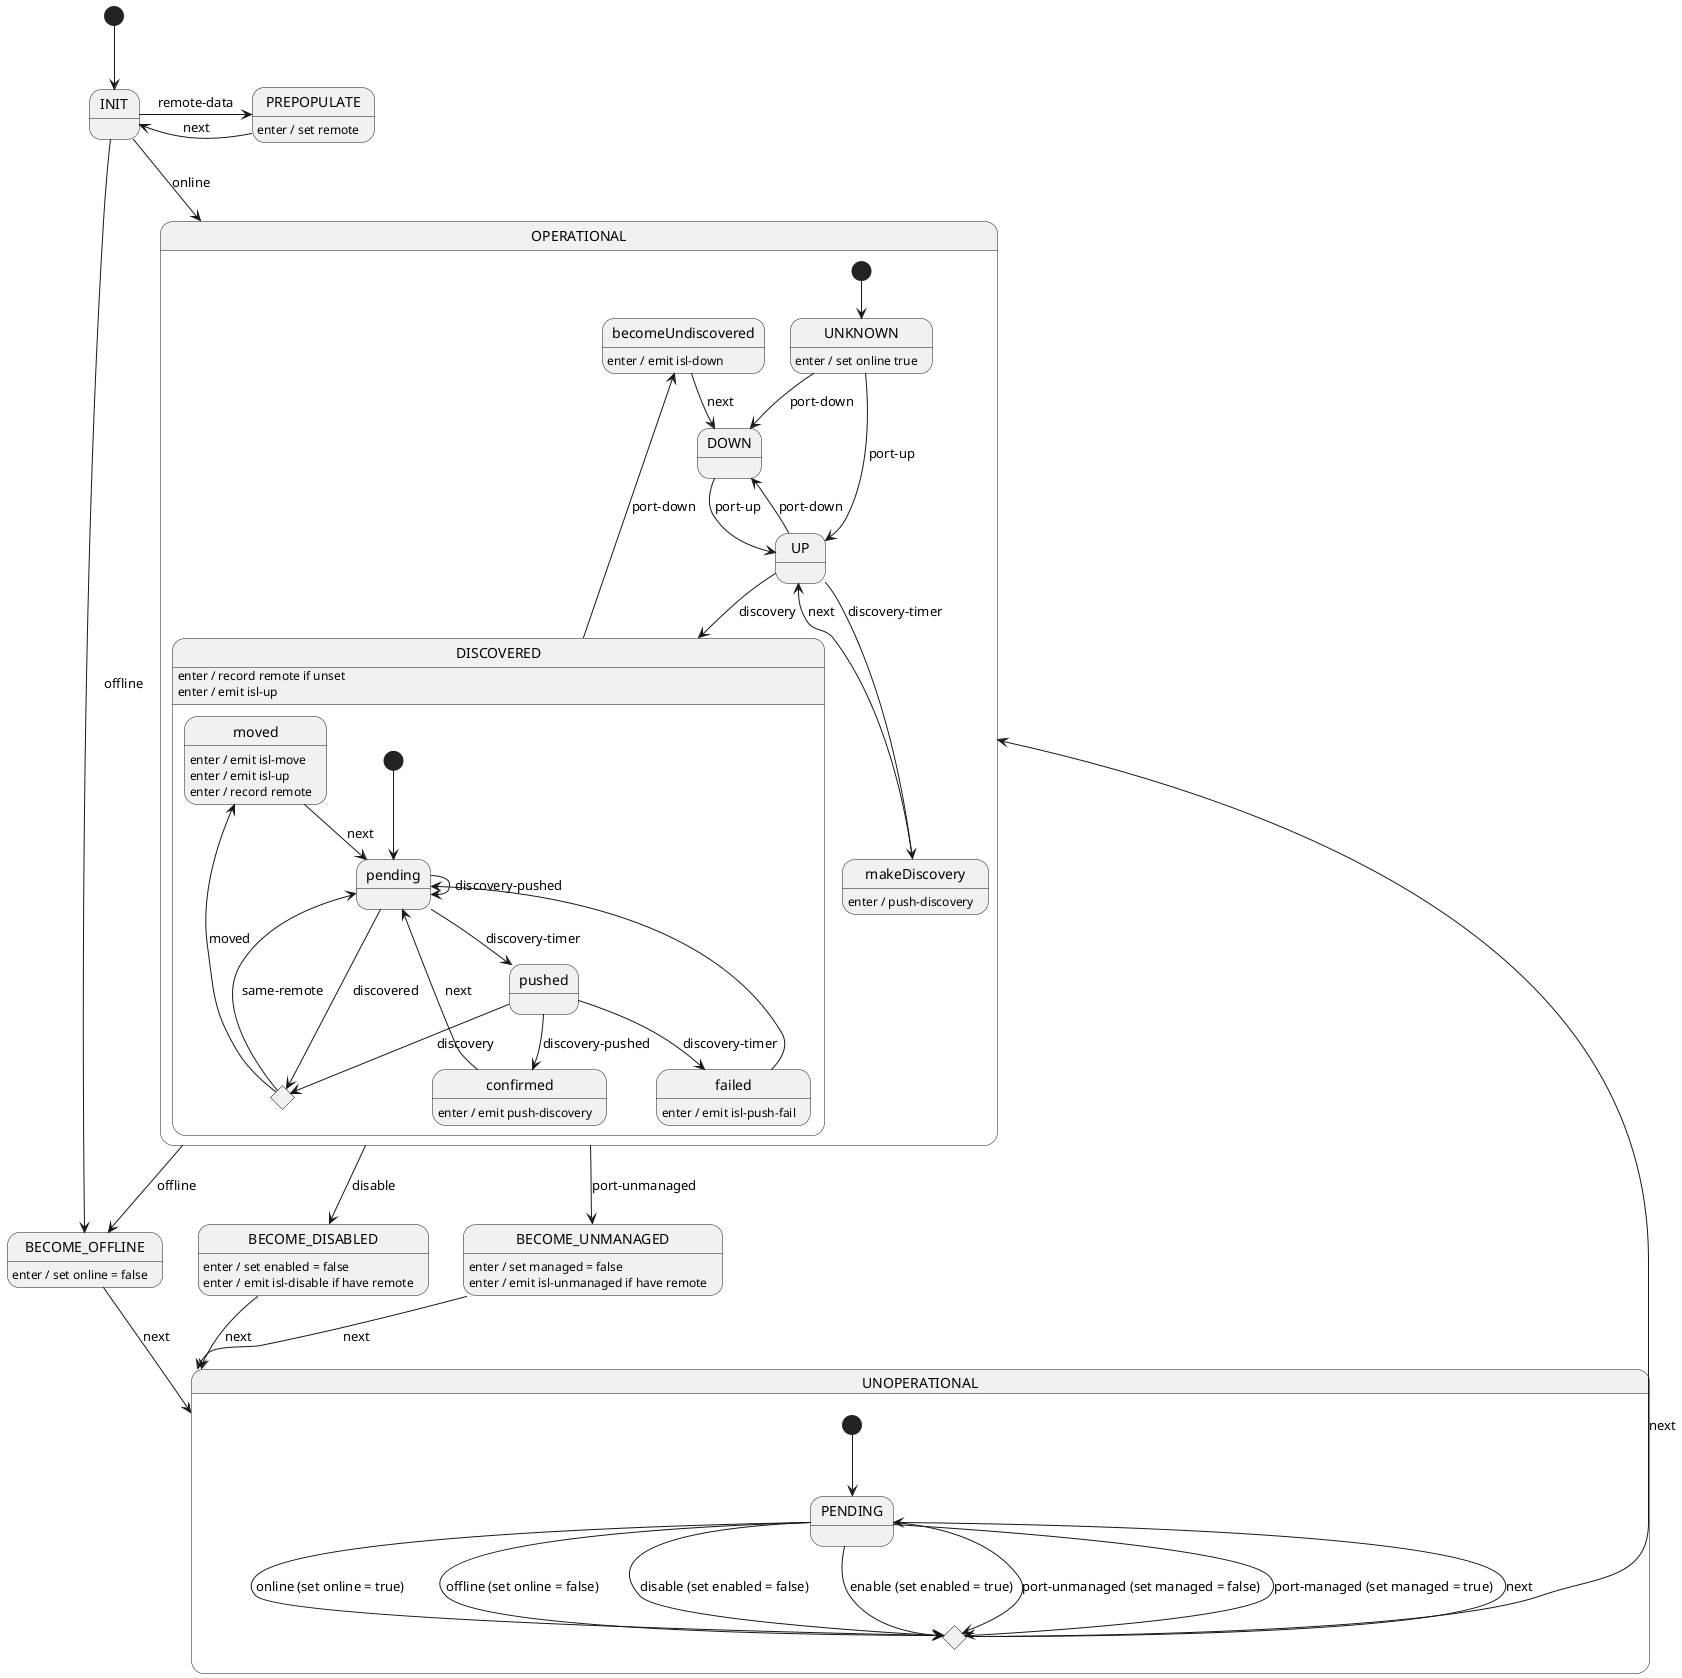 Internal state:
* remote endpoint (swId + port) (initial not set)
* online (boolean) (initial true)

Input signals:
* port-up
* port-down
* port-managed
* port-unmanaged
* discovery-timer
* discovery
* discovery-pushed
* enable
* disable
* online
* offline

Output signals:
* isl-up
* isl-down
* isl-disable
* isl-move
* isl-push-fail (?)
* isl-unmanaged
* push-discovery

@startuml
[*] --> INIT

INIT -r-> PREPOPULATE : remote-data
INIT --> BECOME_OFFLINE : offline
INIT --> OPERATIONAL : online

PREPOPULATE : enter / set remote
PREPOPULATE -l-> INIT : next

state OPERATIONAL {
    [*] --> UNKNOWN

    UNKNOWN : enter / set online true
    UNKNOWN --> DOWN : port-down
    UNKNOWN --> UP : port-up

    UP --> DOWN : port-down
    UP --> makeDiscovery : discovery-timer
    UP --> DISCOVERED : discovery

    makeDiscovery : enter / push-discovery
    makeDiscovery --> UP : next

    DOWN --> UP : port-up

    state DISCOVERED {
        DISCOVERED : enter / record remote if unset
        DISCOVERED : enter / emit isl-up

        state checkMoved <<choice>>

        [*] --> pending
        pending --> pushed : discovery-timer
        pending -d-> checkMoved : discovered
        pending --> pending : discovery-pushed

        pushed --> confirmed : discovery-pushed
        pushed --> failed : discovery-timer
        pushed -d-> checkMoved : discovery

        confirmed : enter / emit push-discovery
        confirmed --> pending : next

        failed : enter / emit isl-push-fail
        failed --> pending

        checkMoved -u-> pending : same-remote
        checkMoved -u-> moved : moved

        moved : enter / emit isl-move
        moved : enter / emit isl-up
        moved : enter / record remote
        moved --> pending : next
    }
    DISCOVERED -u-> becomeUndiscovered : port-down

    becomeUndiscovered : enter / emit isl-down
    becomeUndiscovered --> DOWN : next
}

OPERATIONAL --> BECOME_OFFLINE : offline
OPERATIONAL --> BECOME_DISABLED : disable
OPERATIONAL --> BECOME_UNMANAGED : port-unmanaged

BECOME_OFFLINE --> UNOPERATIONAL : next
BECOME_OFFLINE : enter / set online = false

BECOME_DISABLED --> UNOPERATIONAL : next
BECOME_DISABLED : enter / set enabled = false
BECOME_DISABLED : enter / emit isl-disable if have remote

BECOME_UNMANAGED --> UNOPERATIONAL : next
BECOME_UNMANAGED : enter / set managed = false
BECOME_UNMANAGED : enter / emit isl-unmanaged if have remote

state UNOPERATIONAL {
    [*] --> PENDING

    state OPERATIONAL_DECISION <<choice>>

    PENDING --> OPERATIONAL_DECISION : online (set online = true)
    PENDING --> OPERATIONAL_DECISION : offline (set online = false)
    PENDING --> OPERATIONAL_DECISION : disable (set enabled = false)
    PENDING --> OPERATIONAL_DECISION : enable (set enabled = true)
    PENDING --> OPERATIONAL_DECISION : port-unmanaged (set managed = false)
    PENDING --> OPERATIONAL_DECISION : port-managed (set managed = true)

    OPERATIONAL_DECISION --> PENDING : next
    OPERATIONAL_DECISION -u-> OPERATIONAL : next
}

@enduml
